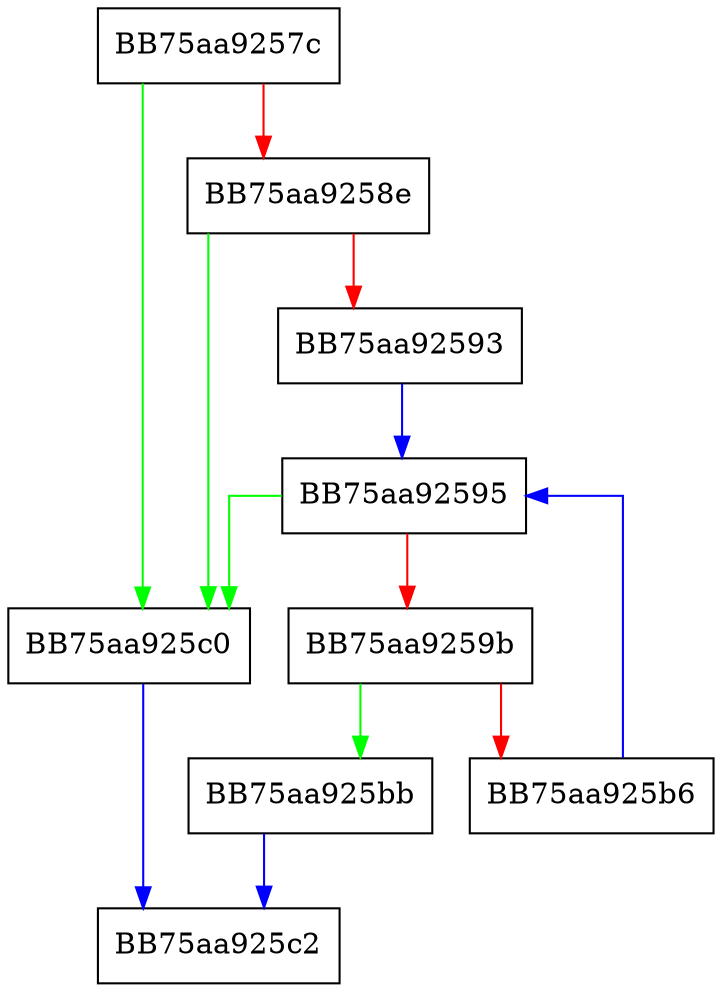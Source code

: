 digraph GetFileExtension {
  node [shape="box"];
  graph [splines=ortho];
  BB75aa9257c -> BB75aa925c0 [color="green"];
  BB75aa9257c -> BB75aa9258e [color="red"];
  BB75aa9258e -> BB75aa925c0 [color="green"];
  BB75aa9258e -> BB75aa92593 [color="red"];
  BB75aa92593 -> BB75aa92595 [color="blue"];
  BB75aa92595 -> BB75aa925c0 [color="green"];
  BB75aa92595 -> BB75aa9259b [color="red"];
  BB75aa9259b -> BB75aa925bb [color="green"];
  BB75aa9259b -> BB75aa925b6 [color="red"];
  BB75aa925b6 -> BB75aa92595 [color="blue"];
  BB75aa925bb -> BB75aa925c2 [color="blue"];
  BB75aa925c0 -> BB75aa925c2 [color="blue"];
}